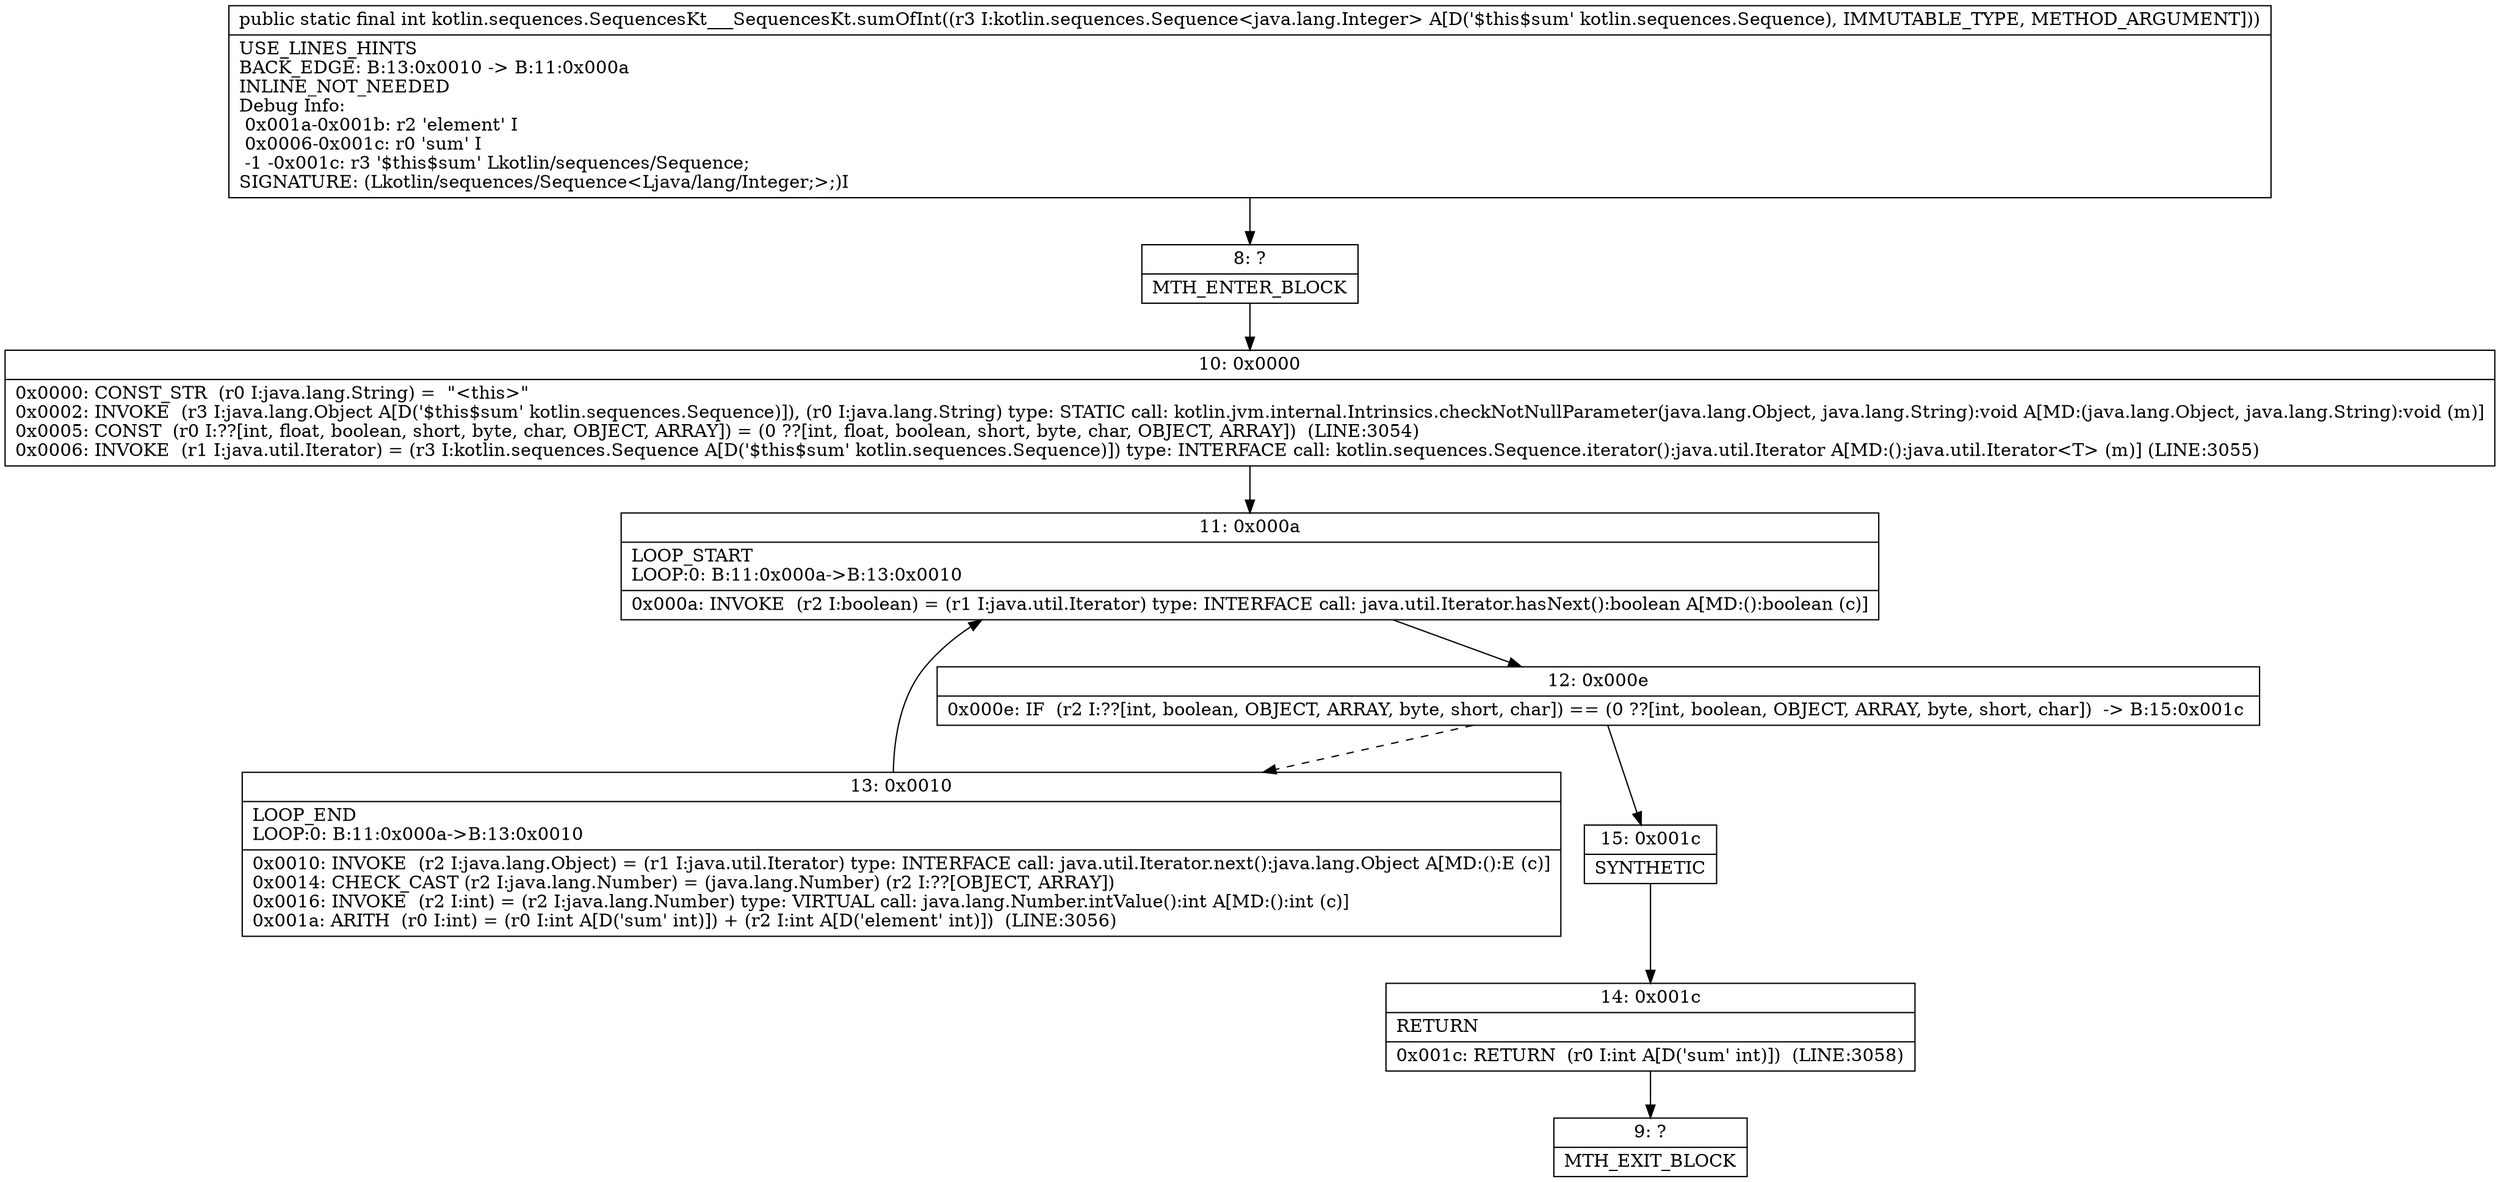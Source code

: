 digraph "CFG forkotlin.sequences.SequencesKt___SequencesKt.sumOfInt(Lkotlin\/sequences\/Sequence;)I" {
Node_8 [shape=record,label="{8\:\ ?|MTH_ENTER_BLOCK\l}"];
Node_10 [shape=record,label="{10\:\ 0x0000|0x0000: CONST_STR  (r0 I:java.lang.String) =  \"\<this\>\" \l0x0002: INVOKE  (r3 I:java.lang.Object A[D('$this$sum' kotlin.sequences.Sequence)]), (r0 I:java.lang.String) type: STATIC call: kotlin.jvm.internal.Intrinsics.checkNotNullParameter(java.lang.Object, java.lang.String):void A[MD:(java.lang.Object, java.lang.String):void (m)]\l0x0005: CONST  (r0 I:??[int, float, boolean, short, byte, char, OBJECT, ARRAY]) = (0 ??[int, float, boolean, short, byte, char, OBJECT, ARRAY])  (LINE:3054)\l0x0006: INVOKE  (r1 I:java.util.Iterator) = (r3 I:kotlin.sequences.Sequence A[D('$this$sum' kotlin.sequences.Sequence)]) type: INTERFACE call: kotlin.sequences.Sequence.iterator():java.util.Iterator A[MD:():java.util.Iterator\<T\> (m)] (LINE:3055)\l}"];
Node_11 [shape=record,label="{11\:\ 0x000a|LOOP_START\lLOOP:0: B:11:0x000a\-\>B:13:0x0010\l|0x000a: INVOKE  (r2 I:boolean) = (r1 I:java.util.Iterator) type: INTERFACE call: java.util.Iterator.hasNext():boolean A[MD:():boolean (c)]\l}"];
Node_12 [shape=record,label="{12\:\ 0x000e|0x000e: IF  (r2 I:??[int, boolean, OBJECT, ARRAY, byte, short, char]) == (0 ??[int, boolean, OBJECT, ARRAY, byte, short, char])  \-\> B:15:0x001c \l}"];
Node_13 [shape=record,label="{13\:\ 0x0010|LOOP_END\lLOOP:0: B:11:0x000a\-\>B:13:0x0010\l|0x0010: INVOKE  (r2 I:java.lang.Object) = (r1 I:java.util.Iterator) type: INTERFACE call: java.util.Iterator.next():java.lang.Object A[MD:():E (c)]\l0x0014: CHECK_CAST (r2 I:java.lang.Number) = (java.lang.Number) (r2 I:??[OBJECT, ARRAY]) \l0x0016: INVOKE  (r2 I:int) = (r2 I:java.lang.Number) type: VIRTUAL call: java.lang.Number.intValue():int A[MD:():int (c)]\l0x001a: ARITH  (r0 I:int) = (r0 I:int A[D('sum' int)]) + (r2 I:int A[D('element' int)])  (LINE:3056)\l}"];
Node_15 [shape=record,label="{15\:\ 0x001c|SYNTHETIC\l}"];
Node_14 [shape=record,label="{14\:\ 0x001c|RETURN\l|0x001c: RETURN  (r0 I:int A[D('sum' int)])  (LINE:3058)\l}"];
Node_9 [shape=record,label="{9\:\ ?|MTH_EXIT_BLOCK\l}"];
MethodNode[shape=record,label="{public static final int kotlin.sequences.SequencesKt___SequencesKt.sumOfInt((r3 I:kotlin.sequences.Sequence\<java.lang.Integer\> A[D('$this$sum' kotlin.sequences.Sequence), IMMUTABLE_TYPE, METHOD_ARGUMENT]))  | USE_LINES_HINTS\lBACK_EDGE: B:13:0x0010 \-\> B:11:0x000a\lINLINE_NOT_NEEDED\lDebug Info:\l  0x001a\-0x001b: r2 'element' I\l  0x0006\-0x001c: r0 'sum' I\l  \-1 \-0x001c: r3 '$this$sum' Lkotlin\/sequences\/Sequence;\lSIGNATURE: (Lkotlin\/sequences\/Sequence\<Ljava\/lang\/Integer;\>;)I\l}"];
MethodNode -> Node_8;Node_8 -> Node_10;
Node_10 -> Node_11;
Node_11 -> Node_12;
Node_12 -> Node_13[style=dashed];
Node_12 -> Node_15;
Node_13 -> Node_11;
Node_15 -> Node_14;
Node_14 -> Node_9;
}

